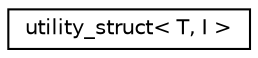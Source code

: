 digraph "Graphical Class Hierarchy"
{
 // INTERACTIVE_SVG=YES
 // LATEX_PDF_SIZE
  edge [fontname="Helvetica",fontsize="10",labelfontname="Helvetica",labelfontsize="10"];
  node [fontname="Helvetica",fontsize="10",shape=record];
  rankdir="LR";
  Node0 [label="utility_struct\< T, I \>",height=0.2,width=0.4,color="black", fillcolor="white", style="filled",URL="$da/d88/structutility__struct.html",tooltip="auxiliary recursive structure to combine the inside of the structure into one line (common variant)"];
}
